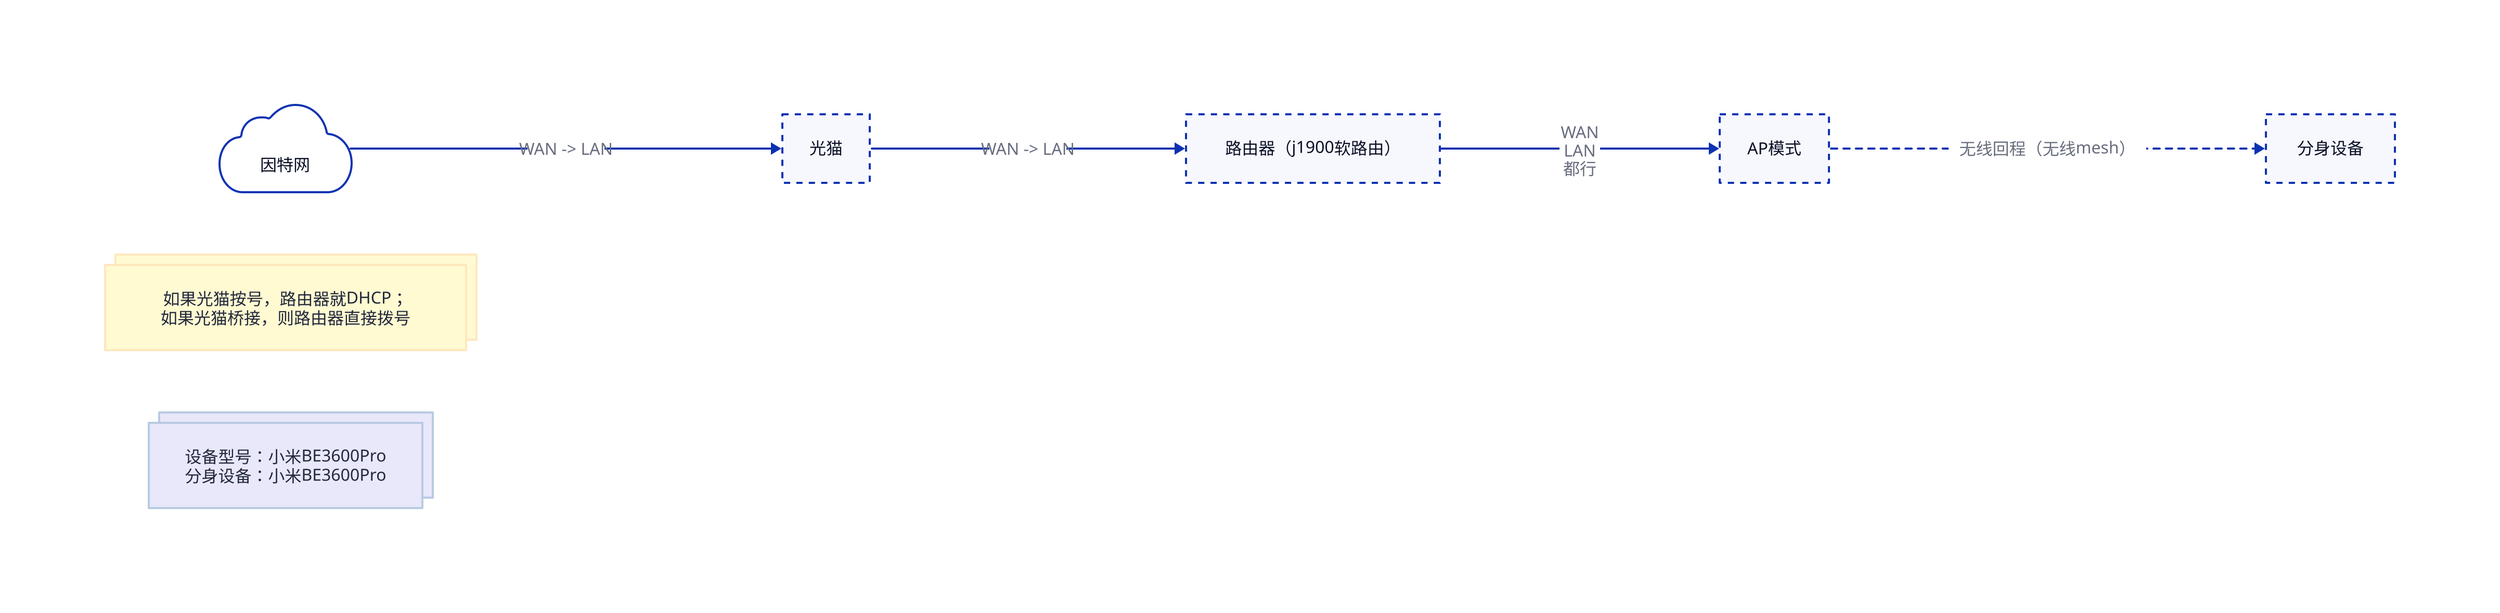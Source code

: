 # 定义样式
direction: right

# 网络设备
internet: 因特网 {
  shape: cloud
}

modem: 光猫 {
  shape: rectangle
  style.stroke-dash: 3
}

router: 路由器（j1900软路由） {
  shape: rectangle
  style.stroke-dash: 3
}

ap: AP模式 {
  shape: rectangle
  style.stroke-dash: 3
}

repeater: 分身设备 {
  shape: rectangle
  style.stroke-dash: 3
}

# 连接关系
internet -> modem: WAN -> LAN
modem -> router: WAN -> LAN
router -> ap: 有线 {
  label: "WAN\nLAN\n都行"
}
ap -> repeater: 无线回程（无线mesh） {
  style.stroke-dash: 3
}

# 注释说明
note: {
  label: "如果光猫按号，路由器就DHCP；\n如果光猫桥接，则路由器直接拨号"
  style.fill: "#FFFACD"
  style.stroke: "#FFE4B5"
  style.multiple: true
  style.opacity: 0.9
  direction: right
}


device_note: {
  label: "设备型号：\小米BE3600Pro\n分身设备：小米BE3600Pro"
  style.fill: "#E6E6FA"
  style.stroke: "#B0C4DE"
  style.multiple: true
  style.opacity: 0.9
  direction: right
}
